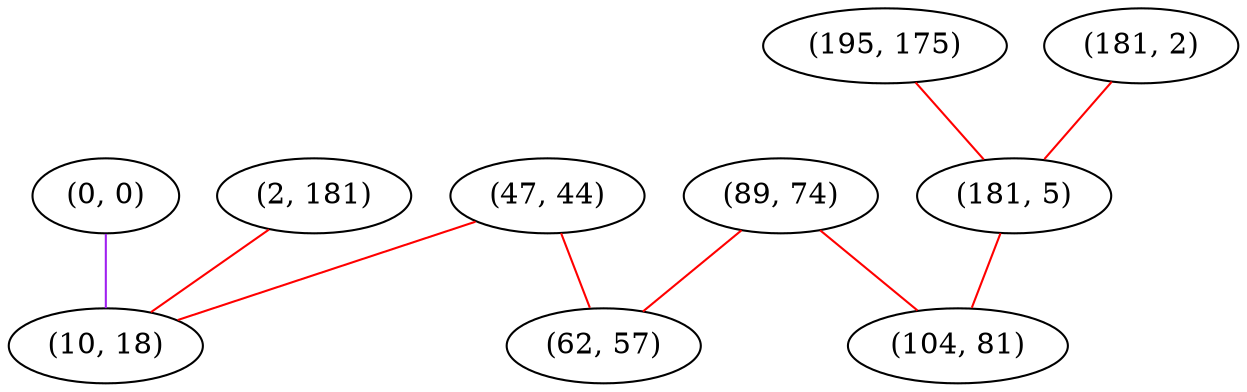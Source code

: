 graph "" {
"(47, 44)";
"(89, 74)";
"(0, 0)";
"(195, 175)";
"(2, 181)";
"(181, 2)";
"(10, 18)";
"(181, 5)";
"(104, 81)";
"(62, 57)";
"(47, 44)" -- "(62, 57)"  [color=red, key=0, weight=1];
"(47, 44)" -- "(10, 18)"  [color=red, key=0, weight=1];
"(89, 74)" -- "(104, 81)"  [color=red, key=0, weight=1];
"(89, 74)" -- "(62, 57)"  [color=red, key=0, weight=1];
"(0, 0)" -- "(10, 18)"  [color=purple, key=0, weight=4];
"(195, 175)" -- "(181, 5)"  [color=red, key=0, weight=1];
"(2, 181)" -- "(10, 18)"  [color=red, key=0, weight=1];
"(181, 2)" -- "(181, 5)"  [color=red, key=0, weight=1];
"(181, 5)" -- "(104, 81)"  [color=red, key=0, weight=1];
}
